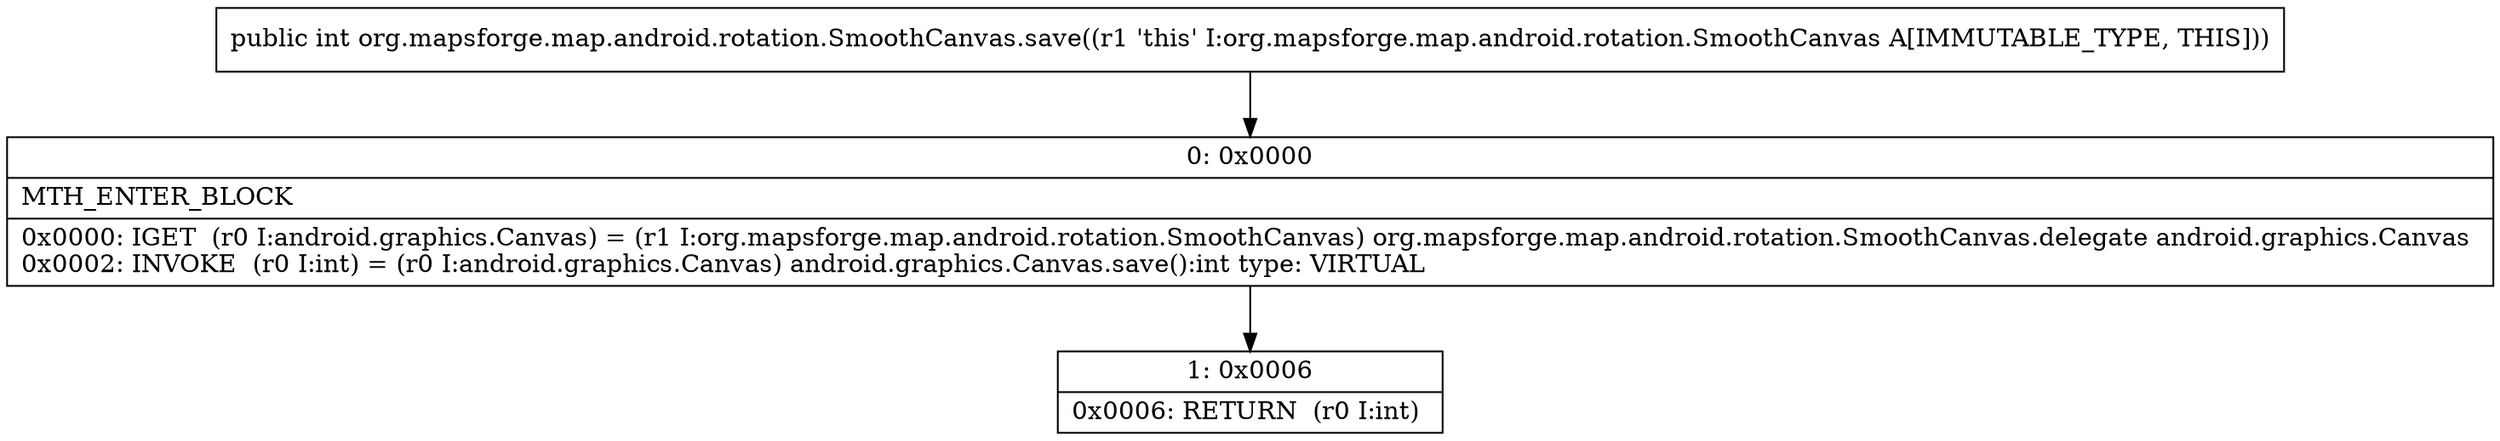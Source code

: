 digraph "CFG fororg.mapsforge.map.android.rotation.SmoothCanvas.save()I" {
Node_0 [shape=record,label="{0\:\ 0x0000|MTH_ENTER_BLOCK\l|0x0000: IGET  (r0 I:android.graphics.Canvas) = (r1 I:org.mapsforge.map.android.rotation.SmoothCanvas) org.mapsforge.map.android.rotation.SmoothCanvas.delegate android.graphics.Canvas \l0x0002: INVOKE  (r0 I:int) = (r0 I:android.graphics.Canvas) android.graphics.Canvas.save():int type: VIRTUAL \l}"];
Node_1 [shape=record,label="{1\:\ 0x0006|0x0006: RETURN  (r0 I:int) \l}"];
MethodNode[shape=record,label="{public int org.mapsforge.map.android.rotation.SmoothCanvas.save((r1 'this' I:org.mapsforge.map.android.rotation.SmoothCanvas A[IMMUTABLE_TYPE, THIS])) }"];
MethodNode -> Node_0;
Node_0 -> Node_1;
}

